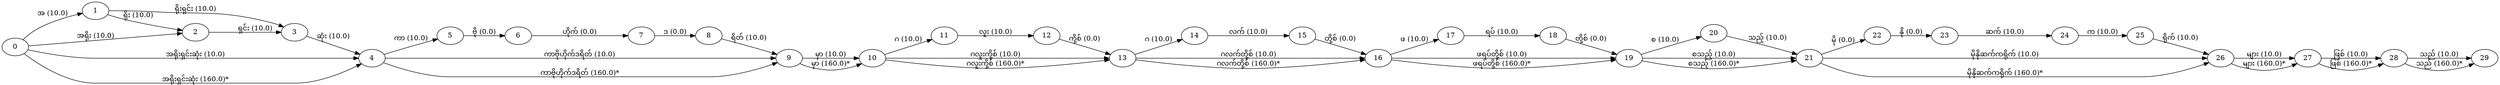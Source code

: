 digraph DAG {
  rankdir=LR;
  0 -> 1 [label="အ (10.0)"];
  0 -> 2 [label="အရိုး (10.0)"];
  0 -> 4 [label="အရိုးရှင်းဆုံး (10.0)"];
  0 -> 4 [label="အရိုးရှင်းဆုံး (160.0)*"];
  1 -> 2 [label="ရိုး (10.0)"];
  1 -> 3 [label="ရိုးရှင်း (10.0)"];
  2 -> 3 [label="ရှင်း (10.0)"];
  3 -> 4 [label="ဆုံး (10.0)"];
  4 -> 5 [label="ကာ (10.0)"];
  4 -> 9 [label="ကာဗိုဟိုက်ဒရိတ် (10.0)"];
  4 -> 9 [label="ကာဗိုဟိုက်ဒရိတ် (160.0)*"];
  5 -> 6 [label="ဗို (0.0)"];
  6 -> 7 [label="ဟိုက် (0.0)"];
  7 -> 8 [label="ဒ (0.0)"];
  8 -> 9 [label="ရိတ် (10.0)"];
  9 -> 10 [label="မှာ (10.0)"];
  9 -> 10 [label="မှာ (160.0)*"];
  10 -> 11 [label="ဂ (10.0)"];
  10 -> 13 [label="ဂလူးကို့စ် (10.0)"];
  10 -> 13 [label="ဂလူးကို့စ် (160.0)*"];
  11 -> 12 [label="လူး (10.0)"];
  12 -> 13 [label="ကို့စ် (0.0)"];
  13 -> 14 [label="ဂ (10.0)"];
  13 -> 16 [label="ဂလက်တို့စ် (10.0)"];
  13 -> 16 [label="ဂလက်တို့စ် (160.0)*"];
  14 -> 15 [label="လက် (10.0)"];
  15 -> 16 [label="တို့စ် (0.0)"];
  16 -> 17 [label="ဖ (10.0)"];
  16 -> 19 [label="ဖရပ်တို့စ် (10.0)"];
  16 -> 19 [label="ဖရပ်တို့စ် (160.0)*"];
  17 -> 18 [label="ရပ် (10.0)"];
  18 -> 19 [label="တို့စ် (0.0)"];
  19 -> 20 [label="စ (10.0)"];
  19 -> 21 [label="စသည့် (10.0)"];
  19 -> 21 [label="စသည့် (160.0)*"];
  20 -> 21 [label="သည့် (10.0)"];
  21 -> 22 [label="မို (0.0)"];
  21 -> 26 [label="မိုနိုဆက်ကရိုက် (10.0)"];
  21 -> 26 [label="မိုနိုဆက်ကရိုက် (160.0)*"];
  22 -> 23 [label="နို (0.0)"];
  23 -> 24 [label="ဆက် (10.0)"];
  24 -> 25 [label="က (10.0)"];
  25 -> 26 [label="ရိုက် (10.0)"];
  26 -> 27 [label="များ (10.0)"];
  26 -> 27 [label="များ (160.0)*"];
  27 -> 28 [label="ဖြစ် (10.0)"];
  27 -> 28 [label="ဖြစ် (160.0)*"];
  28 -> 29 [label="သည် (10.0)"];
  28 -> 29 [label="သည် (160.0)*"];
}